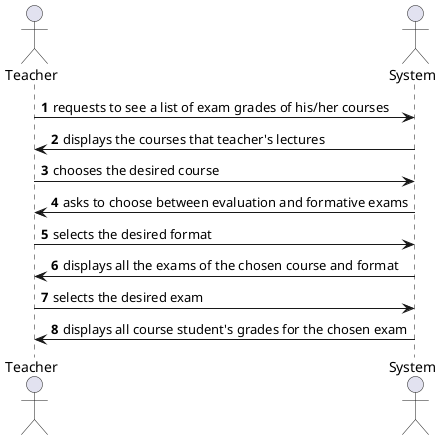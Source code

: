 @startuml US2006_SSD
autonumber

actor Teacher as "Teacher"
actor System as "System"

Teacher -> System: requests to see a list of exam grades of his/her courses
System -> Teacher: displays the courses that teacher's lectures
Teacher -> System: chooses the desired course
System -> Teacher: asks to choose between evaluation and formative exams
Teacher -> System: selects the desired format
System -> Teacher: displays all the exams of the chosen course and format
Teacher -> System: selects the desired exam
System -> Teacher: displays all course student's grades for the chosen exam

@enduml
